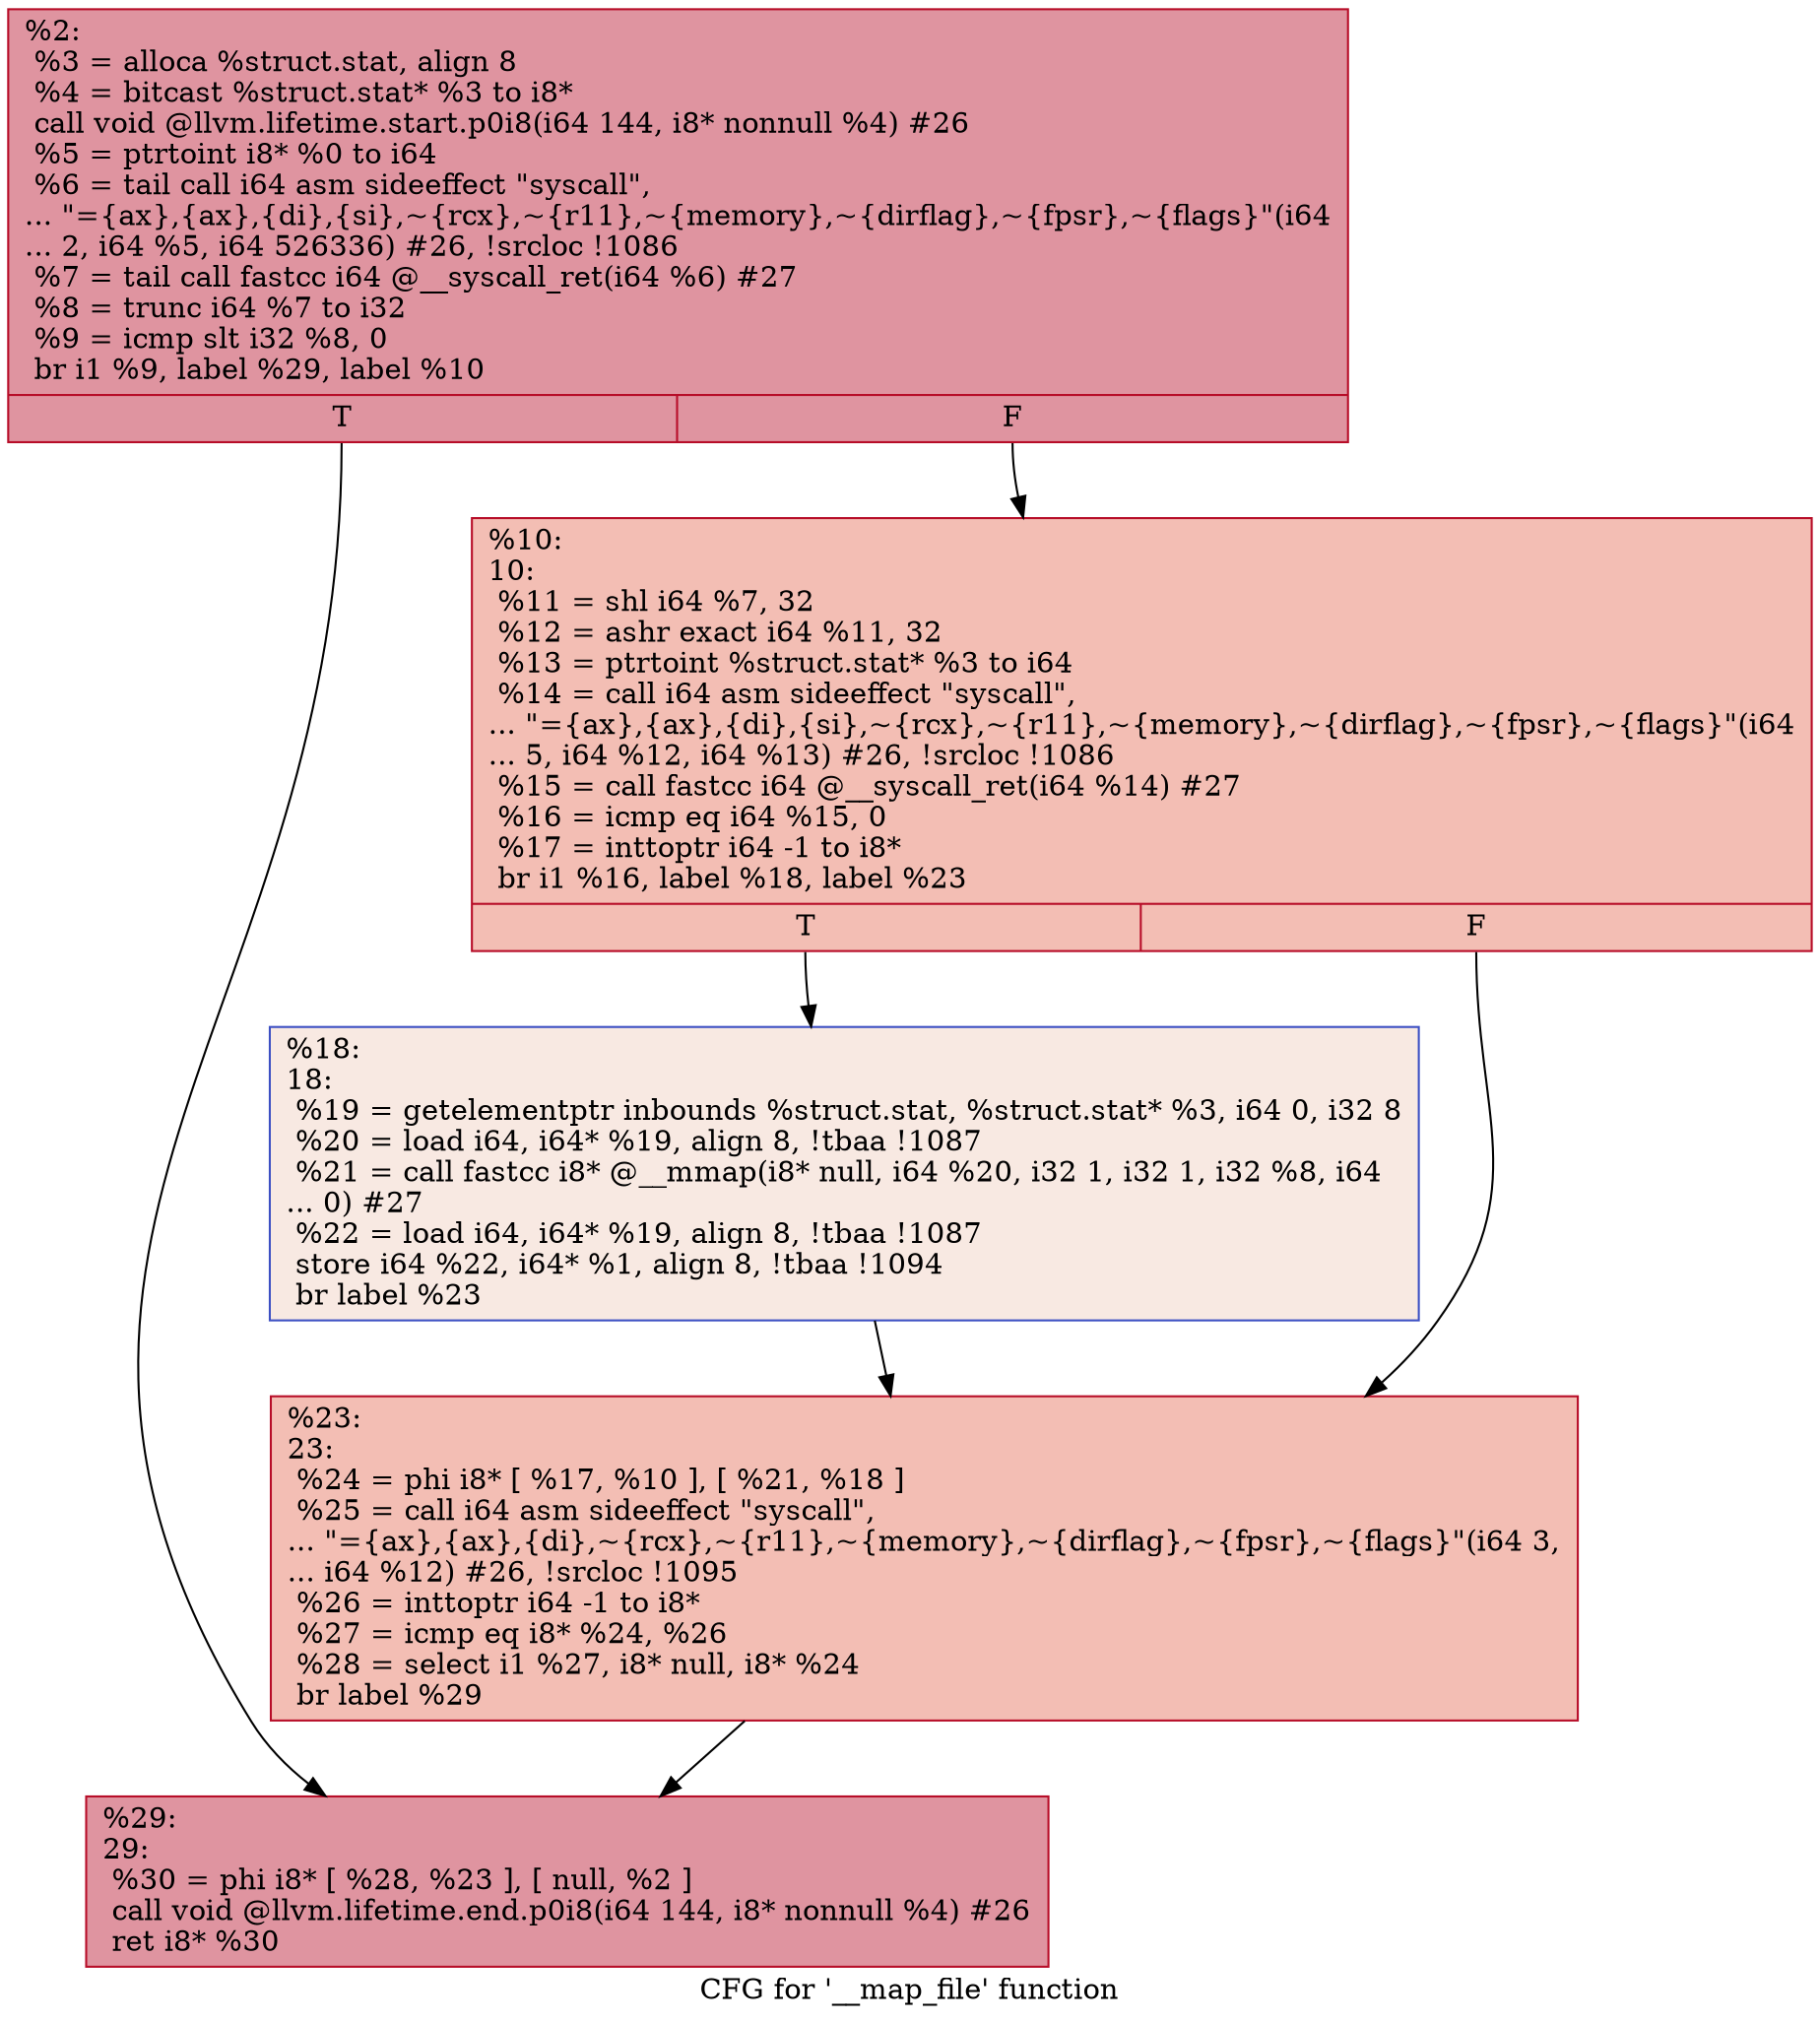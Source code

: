 digraph "CFG for '__map_file' function" {
	label="CFG for '__map_file' function";

	Node0x257e050 [shape=record,color="#b70d28ff", style=filled, fillcolor="#b70d2870",label="{%2:\l  %3 = alloca %struct.stat, align 8\l  %4 = bitcast %struct.stat* %3 to i8*\l  call void @llvm.lifetime.start.p0i8(i64 144, i8* nonnull %4) #26\l  %5 = ptrtoint i8* %0 to i64\l  %6 = tail call i64 asm sideeffect \"syscall\",\l... \"=\{ax\},\{ax\},\{di\},\{si\},~\{rcx\},~\{r11\},~\{memory\},~\{dirflag\},~\{fpsr\},~\{flags\}\"(i64\l... 2, i64 %5, i64 526336) #26, !srcloc !1086\l  %7 = tail call fastcc i64 @__syscall_ret(i64 %6) #27\l  %8 = trunc i64 %7 to i32\l  %9 = icmp slt i32 %8, 0\l  br i1 %9, label %29, label %10\l|{<s0>T|<s1>F}}"];
	Node0x257e050:s0 -> Node0x257e190;
	Node0x257e050:s1 -> Node0x257e0a0;
	Node0x257e0a0 [shape=record,color="#b70d28ff", style=filled, fillcolor="#e36c5570",label="{%10:\l10:                                               \l  %11 = shl i64 %7, 32\l  %12 = ashr exact i64 %11, 32\l  %13 = ptrtoint %struct.stat* %3 to i64\l  %14 = call i64 asm sideeffect \"syscall\",\l... \"=\{ax\},\{ax\},\{di\},\{si\},~\{rcx\},~\{r11\},~\{memory\},~\{dirflag\},~\{fpsr\},~\{flags\}\"(i64\l... 5, i64 %12, i64 %13) #26, !srcloc !1086\l  %15 = call fastcc i64 @__syscall_ret(i64 %14) #27\l  %16 = icmp eq i64 %15, 0\l  %17 = inttoptr i64 -1 to i8*\l  br i1 %16, label %18, label %23\l|{<s0>T|<s1>F}}"];
	Node0x257e0a0:s0 -> Node0x257e0f0;
	Node0x257e0a0:s1 -> Node0x257e140;
	Node0x257e0f0 [shape=record,color="#3d50c3ff", style=filled, fillcolor="#efcebd70",label="{%18:\l18:                                               \l  %19 = getelementptr inbounds %struct.stat, %struct.stat* %3, i64 0, i32 8\l  %20 = load i64, i64* %19, align 8, !tbaa !1087\l  %21 = call fastcc i8* @__mmap(i8* null, i64 %20, i32 1, i32 1, i32 %8, i64\l... 0) #27\l  %22 = load i64, i64* %19, align 8, !tbaa !1087\l  store i64 %22, i64* %1, align 8, !tbaa !1094\l  br label %23\l}"];
	Node0x257e0f0 -> Node0x257e140;
	Node0x257e140 [shape=record,color="#b70d28ff", style=filled, fillcolor="#e36c5570",label="{%23:\l23:                                               \l  %24 = phi i8* [ %17, %10 ], [ %21, %18 ]\l  %25 = call i64 asm sideeffect \"syscall\",\l... \"=\{ax\},\{ax\},\{di\},~\{rcx\},~\{r11\},~\{memory\},~\{dirflag\},~\{fpsr\},~\{flags\}\"(i64 3,\l... i64 %12) #26, !srcloc !1095\l  %26 = inttoptr i64 -1 to i8*\l  %27 = icmp eq i8* %24, %26\l  %28 = select i1 %27, i8* null, i8* %24\l  br label %29\l}"];
	Node0x257e140 -> Node0x257e190;
	Node0x257e190 [shape=record,color="#b70d28ff", style=filled, fillcolor="#b70d2870",label="{%29:\l29:                                               \l  %30 = phi i8* [ %28, %23 ], [ null, %2 ]\l  call void @llvm.lifetime.end.p0i8(i64 144, i8* nonnull %4) #26\l  ret i8* %30\l}"];
}
